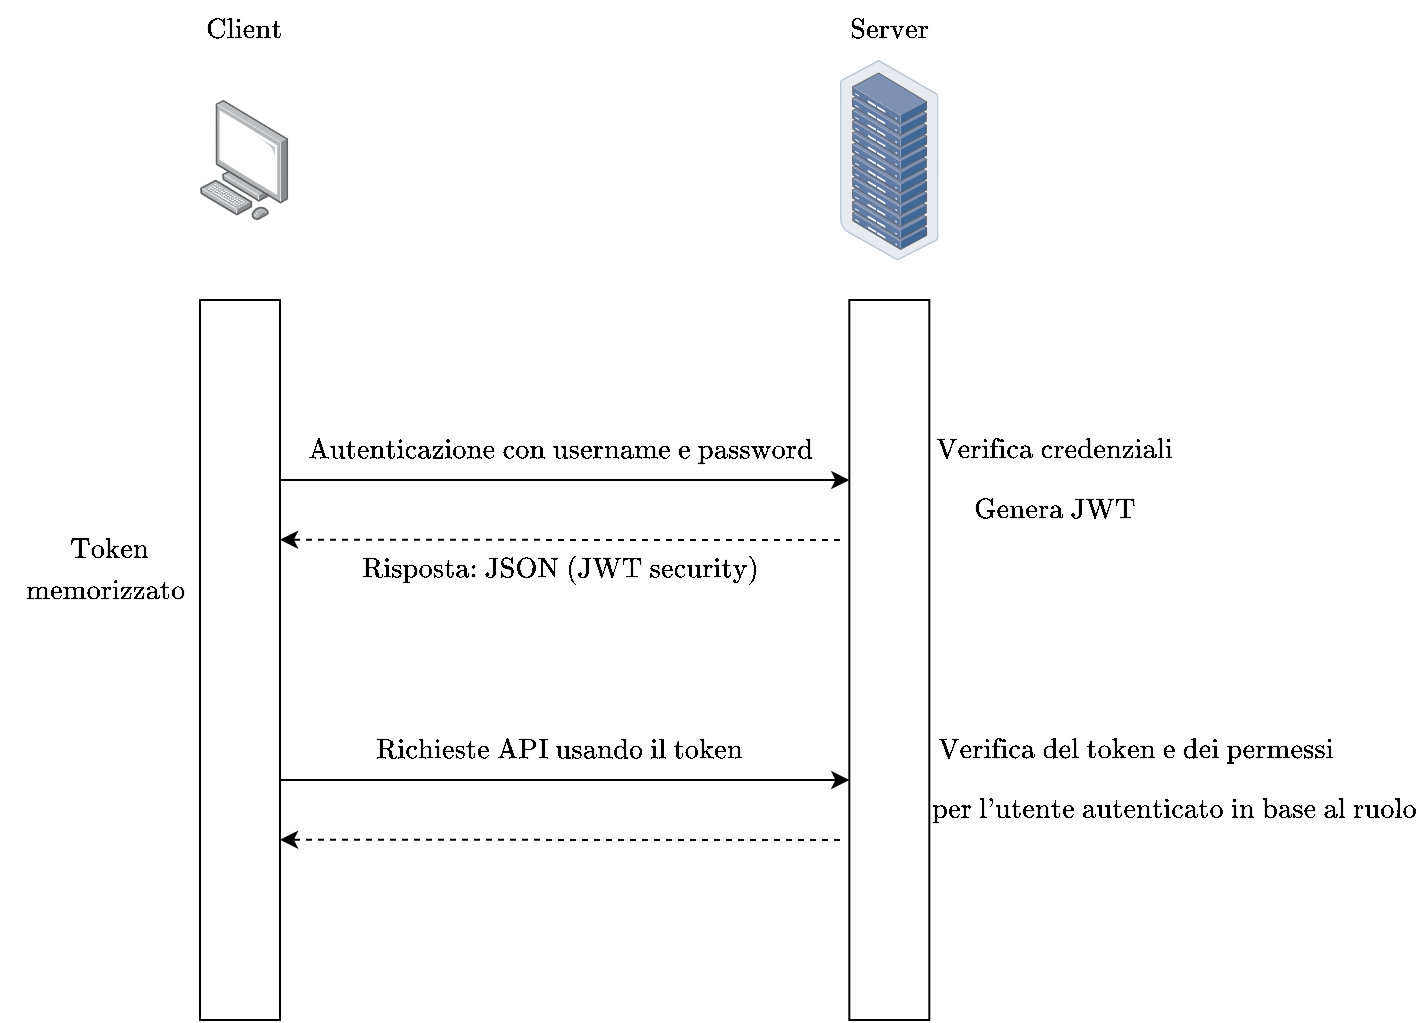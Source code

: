 <mxfile version="20.7.4" type="device"><diagram id="3aSJx_LpL2fRgnGgAk6s" name="Pagina-1"><mxGraphModel dx="1195" dy="737" grid="1" gridSize="10" guides="1" tooltips="1" connect="1" arrows="1" fold="1" page="1" pageScale="1" pageWidth="827" pageHeight="1169" math="1" shadow="0"><root><mxCell id="0"/><mxCell id="1" parent="0"/><mxCell id="TwzmEvIBRiBpXYlNH0ck-1" value="" style="points=[];aspect=fixed;html=1;align=center;shadow=0;dashed=0;image;image=img/lib/allied_telesis/computer_and_terminals/Personal_Computer.svg;" parent="1" vertex="1"><mxGeometry x="120" y="60" width="44.26" height="60" as="geometry"/></mxCell><mxCell id="Mmgad3RzcLH3znYzCB_Q-1" value="" style="points=[];aspect=fixed;html=1;align=center;shadow=0;dashed=0;image;image=img/lib/allied_telesis/storage/Datacenter_Server_Rack.svg;" vertex="1" parent="1"><mxGeometry x="440" y="40" width="49.33" height="100" as="geometry"/></mxCell><mxCell id="Mmgad3RzcLH3znYzCB_Q-3" value="" style="rounded=0;whiteSpace=wrap;html=1;" vertex="1" parent="1"><mxGeometry x="444.66" y="160" width="40" height="360" as="geometry"/></mxCell><mxCell id="Mmgad3RzcLH3znYzCB_Q-4" value="" style="rounded=0;whiteSpace=wrap;html=1;" vertex="1" parent="1"><mxGeometry x="120" y="160" width="40" height="360" as="geometry"/></mxCell><mxCell id="Mmgad3RzcLH3znYzCB_Q-5" value="" style="endArrow=classic;html=1;rounded=0;exitX=1;exitY=0.25;exitDx=0;exitDy=0;entryX=0;entryY=0.25;entryDx=0;entryDy=0;" edge="1" parent="1" source="Mmgad3RzcLH3znYzCB_Q-4" target="Mmgad3RzcLH3znYzCB_Q-3"><mxGeometry width="50" height="50" relative="1" as="geometry"><mxPoint x="200" y="260" as="sourcePoint"/><mxPoint x="250" y="210" as="targetPoint"/></mxGeometry></mxCell><mxCell id="Mmgad3RzcLH3znYzCB_Q-6" value="" style="endArrow=classic;html=1;rounded=0;entryX=1;entryY=0.333;entryDx=0;entryDy=0;entryPerimeter=0;dashed=1;" edge="1" parent="1" target="Mmgad3RzcLH3znYzCB_Q-4"><mxGeometry width="50" height="50" relative="1" as="geometry"><mxPoint x="440" y="280" as="sourcePoint"/><mxPoint x="320" y="420" as="targetPoint"/></mxGeometry></mxCell><mxCell id="Mmgad3RzcLH3znYzCB_Q-7" value="$$\text{Client}$$" style="text;html=1;strokeColor=none;fillColor=none;align=center;verticalAlign=middle;whiteSpace=wrap;rounded=0;" vertex="1" parent="1"><mxGeometry x="112" y="10" width="60" height="30" as="geometry"/></mxCell><mxCell id="Mmgad3RzcLH3znYzCB_Q-8" value="$$\text{Server}$$" style="text;html=1;strokeColor=none;fillColor=none;align=center;verticalAlign=middle;whiteSpace=wrap;rounded=0;" vertex="1" parent="1"><mxGeometry x="434.66" y="10" width="60" height="30" as="geometry"/></mxCell><mxCell id="Mmgad3RzcLH3znYzCB_Q-9" value="$$\text{Autenticazione con username e password}$$" style="text;html=1;strokeColor=none;fillColor=none;align=center;verticalAlign=middle;whiteSpace=wrap;rounded=0;" vertex="1" parent="1"><mxGeometry x="160" y="220" width="280" height="30" as="geometry"/></mxCell><mxCell id="Mmgad3RzcLH3znYzCB_Q-10" value="$$\text{Token}$$" style="text;html=1;strokeColor=none;fillColor=none;align=center;verticalAlign=middle;whiteSpace=wrap;rounded=0;" vertex="1" parent="1"><mxGeometry x="30" y="280" width="90" height="10" as="geometry"/></mxCell><mxCell id="Mmgad3RzcLH3znYzCB_Q-11" value="$$\text{memorizzato&lt;br&gt;}$$" style="text;html=1;strokeColor=none;fillColor=none;align=center;verticalAlign=middle;whiteSpace=wrap;rounded=0;" vertex="1" parent="1"><mxGeometry x="30" y="290" width="90" height="30" as="geometry"/></mxCell><mxCell id="Mmgad3RzcLH3znYzCB_Q-12" value="$$\text{Risposta: JSON (JWT security)}$$" style="text;html=1;strokeColor=none;fillColor=none;align=center;verticalAlign=middle;whiteSpace=wrap;rounded=0;" vertex="1" parent="1"><mxGeometry x="160" y="280" width="280" height="30" as="geometry"/></mxCell><mxCell id="Mmgad3RzcLH3znYzCB_Q-13" value="$$\text{Verifica credenziali}$$" style="text;html=1;strokeColor=none;fillColor=none;align=center;verticalAlign=middle;whiteSpace=wrap;rounded=0;" vertex="1" parent="1"><mxGeometry x="484.66" y="220" width="125.34" height="30" as="geometry"/></mxCell><mxCell id="Mmgad3RzcLH3znYzCB_Q-14" value="$$\text{Genera JWT}$$" style="text;html=1;strokeColor=none;fillColor=none;align=center;verticalAlign=middle;whiteSpace=wrap;rounded=0;" vertex="1" parent="1"><mxGeometry x="484.66" y="250" width="125.34" height="30" as="geometry"/></mxCell><mxCell id="Mmgad3RzcLH3znYzCB_Q-15" value="" style="endArrow=classic;html=1;rounded=0;exitX=1;exitY=0.25;exitDx=0;exitDy=0;entryX=0;entryY=0.25;entryDx=0;entryDy=0;" edge="1" parent="1"><mxGeometry width="50" height="50" relative="1" as="geometry"><mxPoint x="160" y="400" as="sourcePoint"/><mxPoint x="444.66" y="400" as="targetPoint"/></mxGeometry></mxCell><mxCell id="Mmgad3RzcLH3znYzCB_Q-16" value="" style="endArrow=classic;html=1;rounded=0;entryX=1;entryY=0.333;entryDx=0;entryDy=0;entryPerimeter=0;dashed=1;" edge="1" parent="1"><mxGeometry width="50" height="50" relative="1" as="geometry"><mxPoint x="440" y="430" as="sourcePoint"/><mxPoint x="160" y="429.88" as="targetPoint"/></mxGeometry></mxCell><mxCell id="Mmgad3RzcLH3znYzCB_Q-17" value="$$\text{Richieste API usando il token}$$" style="text;html=1;strokeColor=none;fillColor=none;align=center;verticalAlign=middle;whiteSpace=wrap;rounded=0;" vertex="1" parent="1"><mxGeometry x="160" y="370" width="280" height="30" as="geometry"/></mxCell><mxCell id="Mmgad3RzcLH3znYzCB_Q-20" value="$$\text{Verifica del token e dei permessi}$$" style="text;html=1;strokeColor=none;fillColor=none;align=center;verticalAlign=middle;whiteSpace=wrap;rounded=0;" vertex="1" parent="1"><mxGeometry x="484.66" y="370" width="205.34" height="30" as="geometry"/></mxCell><mxCell id="Mmgad3RzcLH3znYzCB_Q-21" value="$$\text{per l'utente autenticato in base al ruolo}$$" style="text;html=1;strokeColor=none;fillColor=none;align=center;verticalAlign=middle;whiteSpace=wrap;rounded=0;" vertex="1" parent="1"><mxGeometry x="484.66" y="400" width="245.34" height="30" as="geometry"/></mxCell></root></mxGraphModel></diagram></mxfile>